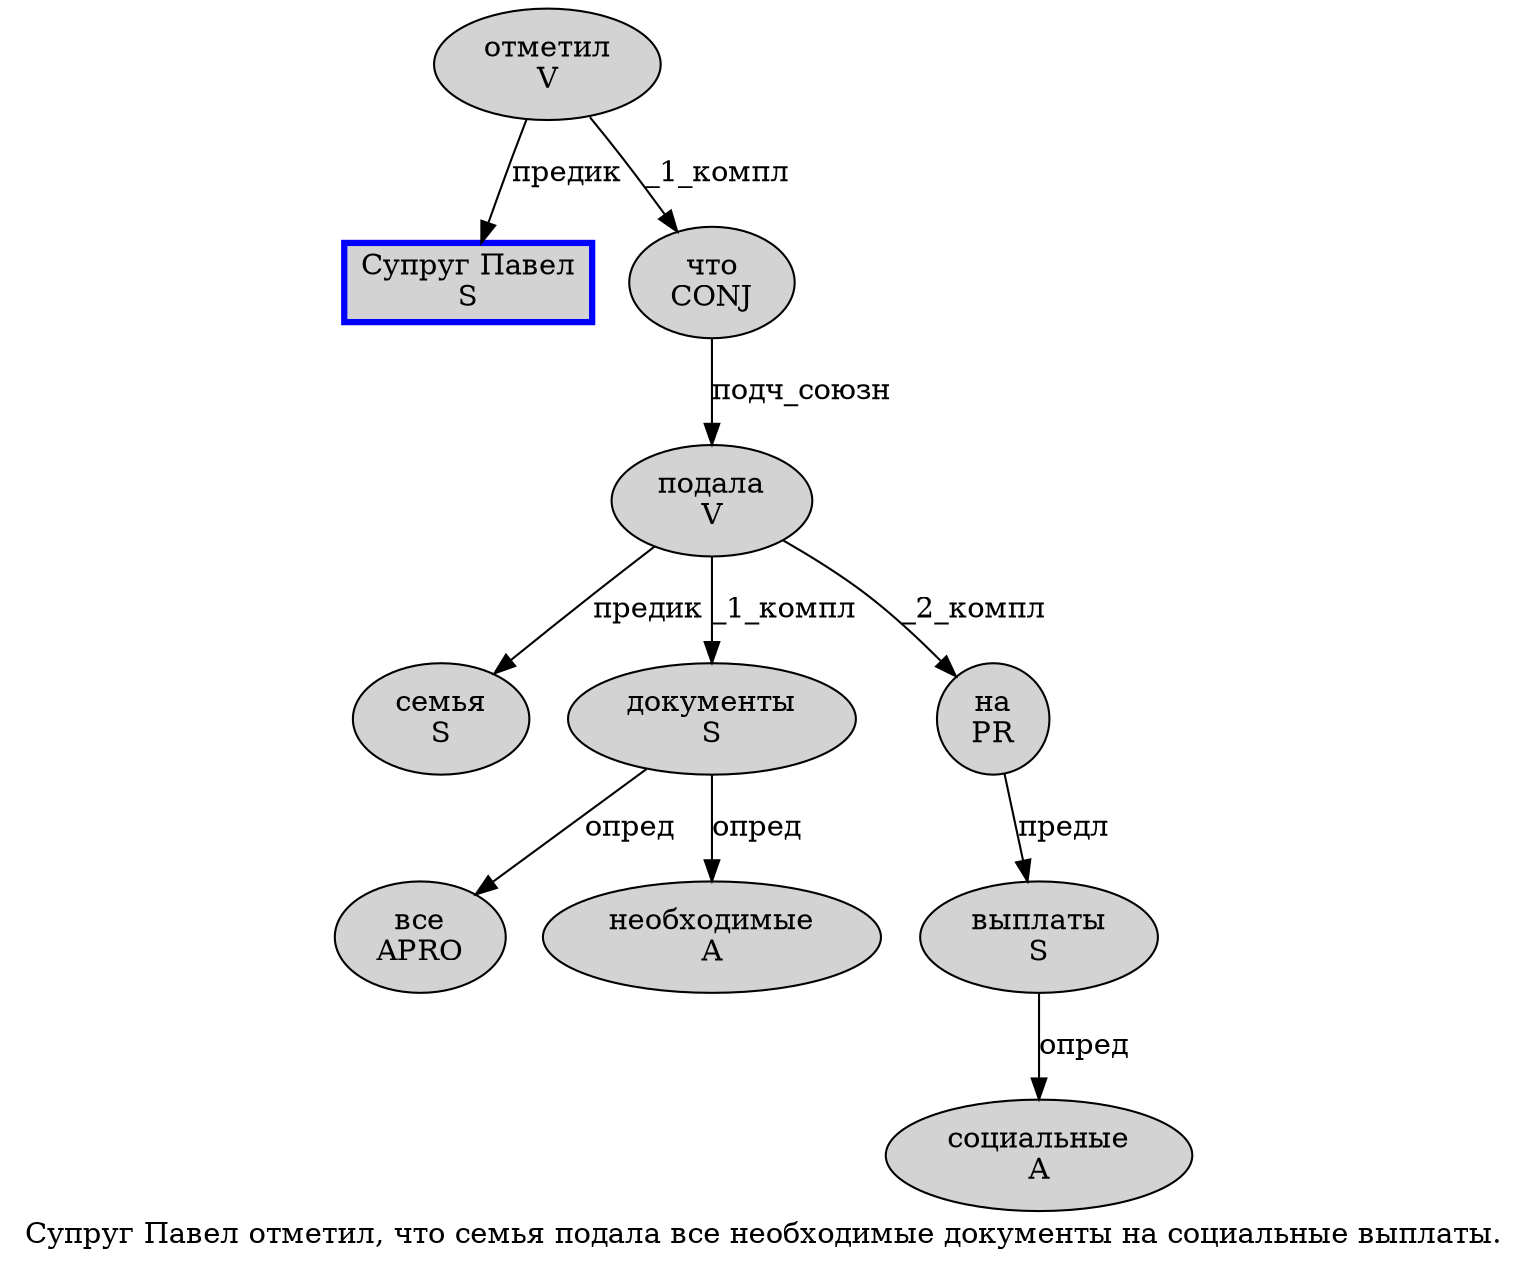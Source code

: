 digraph SENTENCE_751 {
	graph [label="Супруг Павел отметил, что семья подала все необходимые документы на социальные выплаты."]
	node [style=filled]
		0 [label="Супруг Павел
S" color=blue fillcolor=lightgray penwidth=3 shape=box]
		1 [label="отметил
V" color="" fillcolor=lightgray penwidth=1 shape=ellipse]
		3 [label="что
CONJ" color="" fillcolor=lightgray penwidth=1 shape=ellipse]
		4 [label="семья
S" color="" fillcolor=lightgray penwidth=1 shape=ellipse]
		5 [label="подала
V" color="" fillcolor=lightgray penwidth=1 shape=ellipse]
		6 [label="все
APRO" color="" fillcolor=lightgray penwidth=1 shape=ellipse]
		7 [label="необходимые
A" color="" fillcolor=lightgray penwidth=1 shape=ellipse]
		8 [label="документы
S" color="" fillcolor=lightgray penwidth=1 shape=ellipse]
		9 [label="на
PR" color="" fillcolor=lightgray penwidth=1 shape=ellipse]
		10 [label="социальные
A" color="" fillcolor=lightgray penwidth=1 shape=ellipse]
		11 [label="выплаты
S" color="" fillcolor=lightgray penwidth=1 shape=ellipse]
			5 -> 4 [label="предик"]
			5 -> 8 [label="_1_компл"]
			5 -> 9 [label="_2_компл"]
			8 -> 6 [label="опред"]
			8 -> 7 [label="опред"]
			1 -> 0 [label="предик"]
			1 -> 3 [label="_1_компл"]
			3 -> 5 [label="подч_союзн"]
			11 -> 10 [label="опред"]
			9 -> 11 [label="предл"]
}